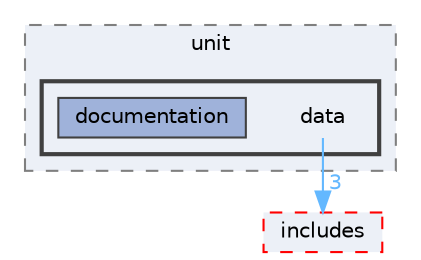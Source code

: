 digraph "apps/cluster/app_tests/unit/data"
{
 // LATEX_PDF_SIZE
  bgcolor="transparent";
  edge [fontname=Helvetica,fontsize=10,labelfontname=Helvetica,labelfontsize=10];
  node [fontname=Helvetica,fontsize=10,shape=box,height=0.2,width=0.4];
  compound=true
  subgraph clusterdir_44399569173f8f27c4cea4a3da0cd3f4 {
    graph [ bgcolor="#ecf0f7", pencolor="grey50", label="unit", fontname=Helvetica,fontsize=10 style="filled,dashed", URL="dir_44399569173f8f27c4cea4a3da0cd3f4.html",tooltip=""]
  subgraph clusterdir_8b3c3c8e6d2f27c593cd3cddd9b6e0e6 {
    graph [ bgcolor="#ecf0f7", pencolor="grey25", label="", fontname=Helvetica,fontsize=10 style="filled,bold", URL="dir_8b3c3c8e6d2f27c593cd3cddd9b6e0e6.html",tooltip=""]
    dir_8b3c3c8e6d2f27c593cd3cddd9b6e0e6 [shape=plaintext, label="data"];
  dir_19db0870bc9a170b463f6132c65c883b [label="documentation", fillcolor="#9fb2da", color="grey25", style="filled", URL="dir_19db0870bc9a170b463f6132c65c883b.html",tooltip=""];
  }
  }
  dir_2a4f0eb436765d0e1bfbb2d23c4680c4 [label="includes", fillcolor="#ecf0f7", color="red", style="filled,dashed", URL="dir_2a4f0eb436765d0e1bfbb2d23c4680c4.html",tooltip=""];
  dir_8b3c3c8e6d2f27c593cd3cddd9b6e0e6->dir_2a4f0eb436765d0e1bfbb2d23c4680c4 [headlabel="3", labeldistance=1.5 headhref="dir_000010_000023.html" href="dir_000010_000023.html" color="steelblue1" fontcolor="steelblue1"];
}

